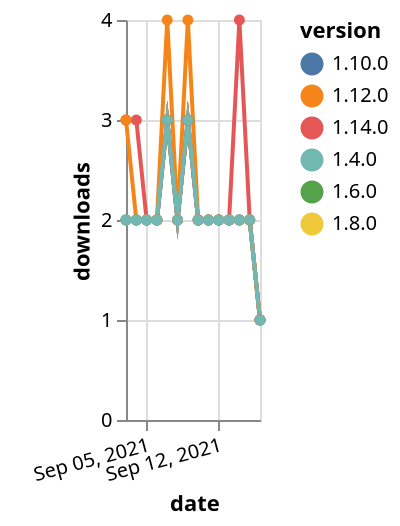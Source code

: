 {"$schema": "https://vega.github.io/schema/vega-lite/v5.json", "description": "A simple bar chart with embedded data.", "data": {"values": [{"date": "2021-09-03", "total": 1651, "delta": 2, "version": "1.6.0"}, {"date": "2021-09-04", "total": 1653, "delta": 2, "version": "1.6.0"}, {"date": "2021-09-05", "total": 1655, "delta": 2, "version": "1.6.0"}, {"date": "2021-09-06", "total": 1657, "delta": 2, "version": "1.6.0"}, {"date": "2021-09-07", "total": 1660, "delta": 3, "version": "1.6.0"}, {"date": "2021-09-08", "total": 1662, "delta": 2, "version": "1.6.0"}, {"date": "2021-09-09", "total": 1665, "delta": 3, "version": "1.6.0"}, {"date": "2021-09-10", "total": 1667, "delta": 2, "version": "1.6.0"}, {"date": "2021-09-11", "total": 1669, "delta": 2, "version": "1.6.0"}, {"date": "2021-09-12", "total": 1671, "delta": 2, "version": "1.6.0"}, {"date": "2021-09-13", "total": 1673, "delta": 2, "version": "1.6.0"}, {"date": "2021-09-14", "total": 1675, "delta": 2, "version": "1.6.0"}, {"date": "2021-09-15", "total": 1677, "delta": 2, "version": "1.6.0"}, {"date": "2021-09-16", "total": 1678, "delta": 1, "version": "1.6.0"}, {"date": "2021-09-03", "total": 1448, "delta": 2, "version": "1.8.0"}, {"date": "2021-09-04", "total": 1450, "delta": 2, "version": "1.8.0"}, {"date": "2021-09-05", "total": 1452, "delta": 2, "version": "1.8.0"}, {"date": "2021-09-06", "total": 1454, "delta": 2, "version": "1.8.0"}, {"date": "2021-09-07", "total": 1457, "delta": 3, "version": "1.8.0"}, {"date": "2021-09-08", "total": 1459, "delta": 2, "version": "1.8.0"}, {"date": "2021-09-09", "total": 1462, "delta": 3, "version": "1.8.0"}, {"date": "2021-09-10", "total": 1464, "delta": 2, "version": "1.8.0"}, {"date": "2021-09-11", "total": 1466, "delta": 2, "version": "1.8.0"}, {"date": "2021-09-12", "total": 1468, "delta": 2, "version": "1.8.0"}, {"date": "2021-09-13", "total": 1470, "delta": 2, "version": "1.8.0"}, {"date": "2021-09-14", "total": 1472, "delta": 2, "version": "1.8.0"}, {"date": "2021-09-15", "total": 1474, "delta": 2, "version": "1.8.0"}, {"date": "2021-09-16", "total": 1475, "delta": 1, "version": "1.8.0"}, {"date": "2021-09-03", "total": 991, "delta": 2, "version": "1.10.0"}, {"date": "2021-09-04", "total": 993, "delta": 2, "version": "1.10.0"}, {"date": "2021-09-05", "total": 995, "delta": 2, "version": "1.10.0"}, {"date": "2021-09-06", "total": 997, "delta": 2, "version": "1.10.0"}, {"date": "2021-09-07", "total": 1000, "delta": 3, "version": "1.10.0"}, {"date": "2021-09-08", "total": 1002, "delta": 2, "version": "1.10.0"}, {"date": "2021-09-09", "total": 1005, "delta": 3, "version": "1.10.0"}, {"date": "2021-09-10", "total": 1007, "delta": 2, "version": "1.10.0"}, {"date": "2021-09-11", "total": 1009, "delta": 2, "version": "1.10.0"}, {"date": "2021-09-12", "total": 1011, "delta": 2, "version": "1.10.0"}, {"date": "2021-09-13", "total": 1013, "delta": 2, "version": "1.10.0"}, {"date": "2021-09-14", "total": 1015, "delta": 2, "version": "1.10.0"}, {"date": "2021-09-15", "total": 1017, "delta": 2, "version": "1.10.0"}, {"date": "2021-09-16", "total": 1018, "delta": 1, "version": "1.10.0"}, {"date": "2021-09-03", "total": 219, "delta": 3, "version": "1.14.0"}, {"date": "2021-09-04", "total": 222, "delta": 3, "version": "1.14.0"}, {"date": "2021-09-05", "total": 224, "delta": 2, "version": "1.14.0"}, {"date": "2021-09-06", "total": 226, "delta": 2, "version": "1.14.0"}, {"date": "2021-09-07", "total": 229, "delta": 3, "version": "1.14.0"}, {"date": "2021-09-08", "total": 231, "delta": 2, "version": "1.14.0"}, {"date": "2021-09-09", "total": 234, "delta": 3, "version": "1.14.0"}, {"date": "2021-09-10", "total": 236, "delta": 2, "version": "1.14.0"}, {"date": "2021-09-11", "total": 238, "delta": 2, "version": "1.14.0"}, {"date": "2021-09-12", "total": 240, "delta": 2, "version": "1.14.0"}, {"date": "2021-09-13", "total": 242, "delta": 2, "version": "1.14.0"}, {"date": "2021-09-14", "total": 246, "delta": 4, "version": "1.14.0"}, {"date": "2021-09-15", "total": 248, "delta": 2, "version": "1.14.0"}, {"date": "2021-09-16", "total": 249, "delta": 1, "version": "1.14.0"}, {"date": "2021-09-03", "total": 678, "delta": 3, "version": "1.12.0"}, {"date": "2021-09-04", "total": 680, "delta": 2, "version": "1.12.0"}, {"date": "2021-09-05", "total": 682, "delta": 2, "version": "1.12.0"}, {"date": "2021-09-06", "total": 684, "delta": 2, "version": "1.12.0"}, {"date": "2021-09-07", "total": 688, "delta": 4, "version": "1.12.0"}, {"date": "2021-09-08", "total": 690, "delta": 2, "version": "1.12.0"}, {"date": "2021-09-09", "total": 694, "delta": 4, "version": "1.12.0"}, {"date": "2021-09-10", "total": 696, "delta": 2, "version": "1.12.0"}, {"date": "2021-09-11", "total": 698, "delta": 2, "version": "1.12.0"}, {"date": "2021-09-12", "total": 700, "delta": 2, "version": "1.12.0"}, {"date": "2021-09-13", "total": 702, "delta": 2, "version": "1.12.0"}, {"date": "2021-09-14", "total": 704, "delta": 2, "version": "1.12.0"}, {"date": "2021-09-15", "total": 706, "delta": 2, "version": "1.12.0"}, {"date": "2021-09-16", "total": 707, "delta": 1, "version": "1.12.0"}, {"date": "2021-09-03", "total": 2020, "delta": 2, "version": "1.4.0"}, {"date": "2021-09-04", "total": 2022, "delta": 2, "version": "1.4.0"}, {"date": "2021-09-05", "total": 2024, "delta": 2, "version": "1.4.0"}, {"date": "2021-09-06", "total": 2026, "delta": 2, "version": "1.4.0"}, {"date": "2021-09-07", "total": 2029, "delta": 3, "version": "1.4.0"}, {"date": "2021-09-08", "total": 2031, "delta": 2, "version": "1.4.0"}, {"date": "2021-09-09", "total": 2034, "delta": 3, "version": "1.4.0"}, {"date": "2021-09-10", "total": 2036, "delta": 2, "version": "1.4.0"}, {"date": "2021-09-11", "total": 2038, "delta": 2, "version": "1.4.0"}, {"date": "2021-09-12", "total": 2040, "delta": 2, "version": "1.4.0"}, {"date": "2021-09-13", "total": 2042, "delta": 2, "version": "1.4.0"}, {"date": "2021-09-14", "total": 2044, "delta": 2, "version": "1.4.0"}, {"date": "2021-09-15", "total": 2046, "delta": 2, "version": "1.4.0"}, {"date": "2021-09-16", "total": 2047, "delta": 1, "version": "1.4.0"}]}, "width": "container", "mark": {"type": "line", "point": {"filled": true}}, "encoding": {"x": {"field": "date", "type": "temporal", "timeUnit": "yearmonthdate", "title": "date", "axis": {"labelAngle": -15}}, "y": {"field": "delta", "type": "quantitative", "title": "downloads"}, "color": {"field": "version", "type": "nominal"}, "tooltip": {"field": "delta"}}}